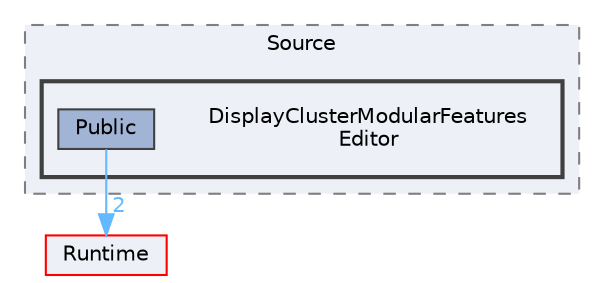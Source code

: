 digraph "DisplayClusterModularFeaturesEditor"
{
 // INTERACTIVE_SVG=YES
 // LATEX_PDF_SIZE
  bgcolor="transparent";
  edge [fontname=Helvetica,fontsize=10,labelfontname=Helvetica,labelfontsize=10];
  node [fontname=Helvetica,fontsize=10,shape=box,height=0.2,width=0.4];
  compound=true
  subgraph clusterdir_0a783c0c5cf55fc8520e732bd96c34a2 {
    graph [ bgcolor="#edf0f7", pencolor="grey50", label="Source", fontname=Helvetica,fontsize=10 style="filled,dashed", URL="dir_0a783c0c5cf55fc8520e732bd96c34a2.html",tooltip=""]
  subgraph clusterdir_5af8c5a988d358f48be76d2c1dfea28e {
    graph [ bgcolor="#edf0f7", pencolor="grey25", label="", fontname=Helvetica,fontsize=10 style="filled,bold", URL="dir_5af8c5a988d358f48be76d2c1dfea28e.html",tooltip=""]
    dir_5af8c5a988d358f48be76d2c1dfea28e [shape=plaintext, label="DisplayClusterModularFeatures\lEditor"];
  dir_7a6ffdae60f3f25d13410528c2de7251 [label="Public", fillcolor="#a2b4d6", color="grey25", style="filled", URL="dir_7a6ffdae60f3f25d13410528c2de7251.html",tooltip=""];
  }
  }
  dir_7536b172fbd480bfd146a1b1acd6856b [label="Runtime", fillcolor="#edf0f7", color="red", style="filled", URL="dir_7536b172fbd480bfd146a1b1acd6856b.html",tooltip=""];
  dir_7a6ffdae60f3f25d13410528c2de7251->dir_7536b172fbd480bfd146a1b1acd6856b [headlabel="2", labeldistance=1.5 headhref="dir_000901_000984.html" href="dir_000901_000984.html" color="steelblue1" fontcolor="steelblue1"];
}

